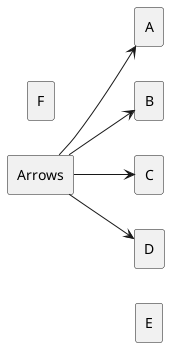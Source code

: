 @startuml

left to right direction
'top to bottom direction

rectangle Arrows
rectangle A
rectangle B
rectangle C
rectangle D
rectangle E
rectangle F

Arrows --> A
Arrows --> B
Arrows --> C
Arrows --> D
Arrows --[hidden]> E

@enduml